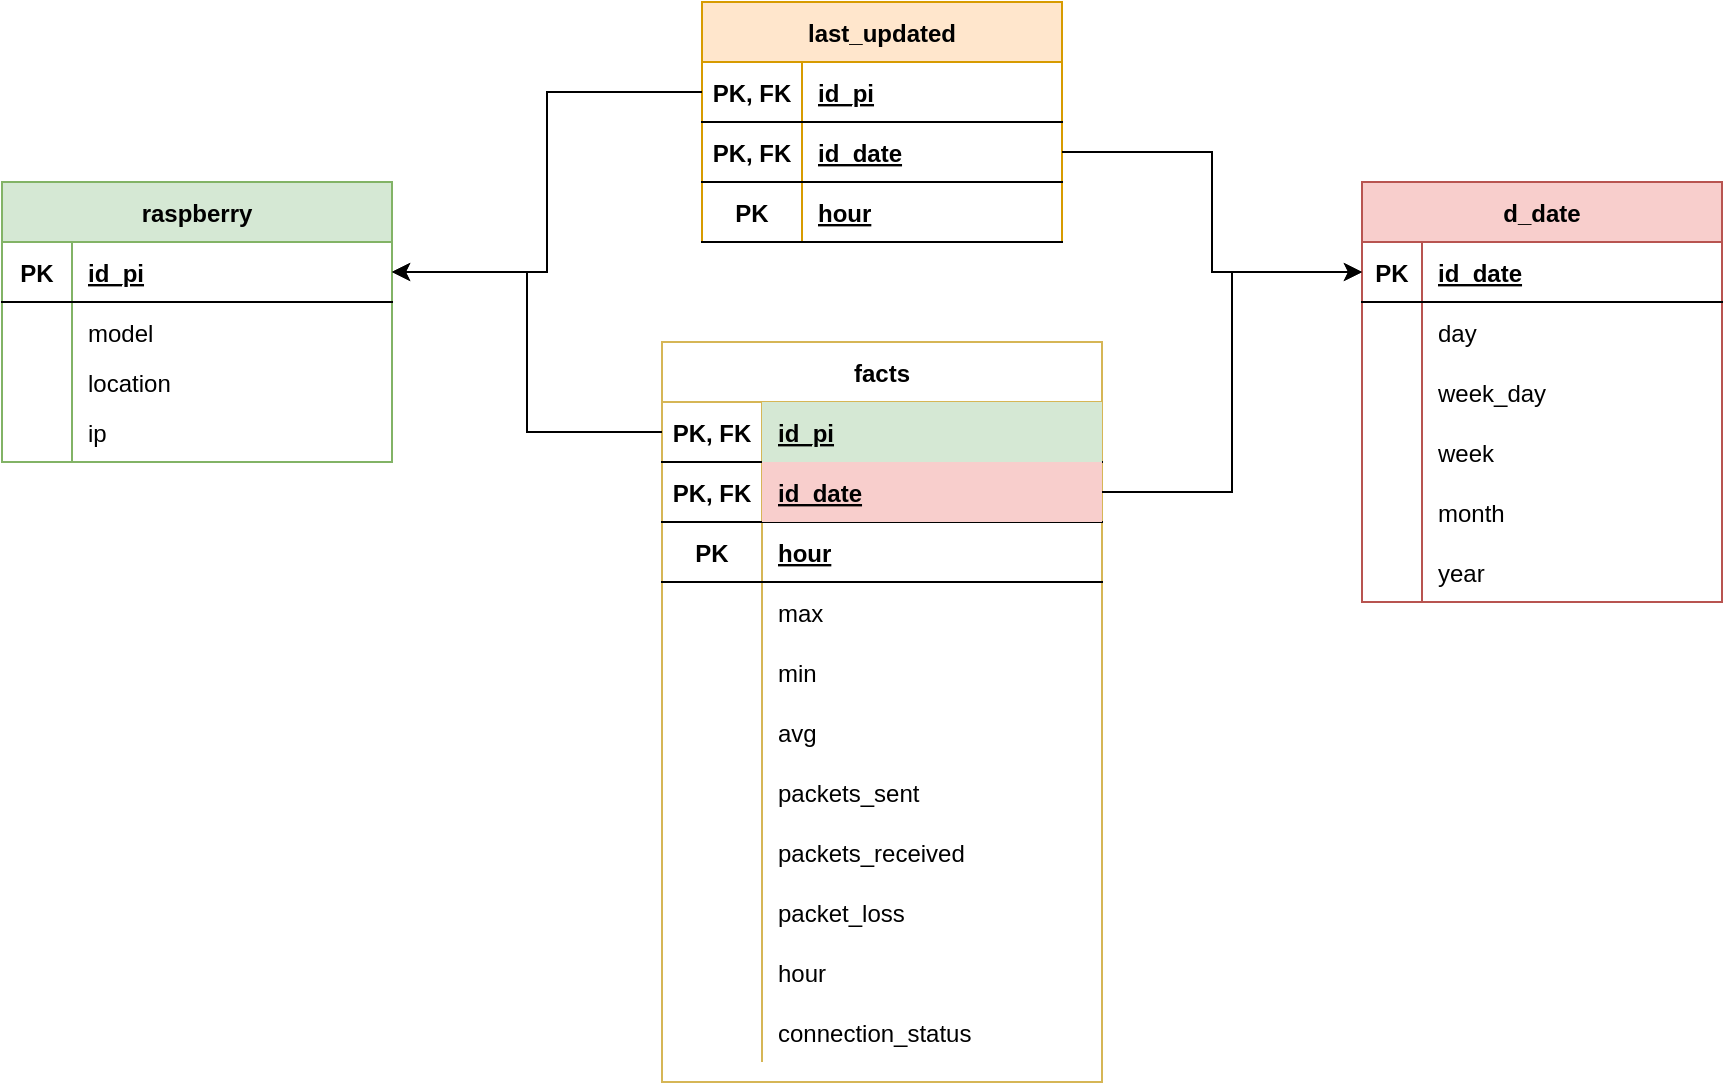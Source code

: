 <mxfile version="18.0.3" type="device"><diagram id="R2lEEEUBdFMjLlhIrx00" name="Page-1"><mxGraphModel dx="1426" dy="732" grid="1" gridSize="10" guides="1" tooltips="1" connect="1" arrows="1" fold="1" page="1" pageScale="1" pageWidth="850" pageHeight="1100" math="0" shadow="0" extFonts="Permanent Marker^https://fonts.googleapis.com/css?family=Permanent+Marker"><root><mxCell id="0"/><mxCell id="1" parent="0"/><mxCell id="W5BsoC2u279GHgvI1LLy-1" value="raspberry" style="shape=table;startSize=30;container=1;collapsible=1;childLayout=tableLayout;fixedRows=1;rowLines=0;fontStyle=1;align=center;resizeLast=1;fillColor=#d5e8d4;strokeColor=#82b366;" vertex="1" parent="1"><mxGeometry x="300" y="110" width="195" height="140" as="geometry"><mxRectangle x="420" y="270" width="90" height="30" as="alternateBounds"/></mxGeometry></mxCell><mxCell id="W5BsoC2u279GHgvI1LLy-2" value="" style="shape=tableRow;horizontal=0;startSize=0;swimlaneHead=0;swimlaneBody=0;fillColor=none;collapsible=0;dropTarget=0;points=[[0,0.5],[1,0.5]];portConstraint=eastwest;top=0;left=0;right=0;bottom=1;" vertex="1" parent="W5BsoC2u279GHgvI1LLy-1"><mxGeometry y="30" width="195" height="30" as="geometry"/></mxCell><mxCell id="W5BsoC2u279GHgvI1LLy-3" value="PK" style="shape=partialRectangle;connectable=0;fillColor=none;top=0;left=0;bottom=0;right=0;fontStyle=1;overflow=hidden;" vertex="1" parent="W5BsoC2u279GHgvI1LLy-2"><mxGeometry width="35" height="30" as="geometry"><mxRectangle width="35" height="30" as="alternateBounds"/></mxGeometry></mxCell><mxCell id="W5BsoC2u279GHgvI1LLy-4" value="id_pi" style="shape=partialRectangle;connectable=0;fillColor=none;top=0;left=0;bottom=0;right=0;align=left;spacingLeft=6;fontStyle=5;overflow=hidden;" vertex="1" parent="W5BsoC2u279GHgvI1LLy-2"><mxGeometry x="35" width="160" height="30" as="geometry"><mxRectangle width="160" height="30" as="alternateBounds"/></mxGeometry></mxCell><mxCell id="W5BsoC2u279GHgvI1LLy-5" value="" style="shape=tableRow;horizontal=0;startSize=0;swimlaneHead=0;swimlaneBody=0;fillColor=none;collapsible=0;dropTarget=0;points=[[0,0.5],[1,0.5]];portConstraint=eastwest;top=0;left=0;right=0;bottom=0;" vertex="1" parent="W5BsoC2u279GHgvI1LLy-1"><mxGeometry y="60" width="195" height="30" as="geometry"/></mxCell><mxCell id="W5BsoC2u279GHgvI1LLy-6" value="" style="shape=partialRectangle;connectable=0;fillColor=none;top=0;left=0;bottom=0;right=0;editable=1;overflow=hidden;" vertex="1" parent="W5BsoC2u279GHgvI1LLy-5"><mxGeometry width="35" height="30" as="geometry"><mxRectangle width="35" height="30" as="alternateBounds"/></mxGeometry></mxCell><mxCell id="W5BsoC2u279GHgvI1LLy-7" value="model" style="shape=partialRectangle;connectable=0;fillColor=none;top=0;left=0;bottom=0;right=0;align=left;spacingLeft=6;overflow=hidden;" vertex="1" parent="W5BsoC2u279GHgvI1LLy-5"><mxGeometry x="35" width="160" height="30" as="geometry"><mxRectangle width="160" height="30" as="alternateBounds"/></mxGeometry></mxCell><mxCell id="W5BsoC2u279GHgvI1LLy-8" value="" style="shape=tableRow;horizontal=0;startSize=0;swimlaneHead=0;swimlaneBody=0;fillColor=none;collapsible=0;dropTarget=0;points=[[0,0.5],[1,0.5]];portConstraint=eastwest;top=0;left=0;right=0;bottom=0;" vertex="1" parent="W5BsoC2u279GHgvI1LLy-1"><mxGeometry y="90" width="195" height="20" as="geometry"/></mxCell><mxCell id="W5BsoC2u279GHgvI1LLy-9" value="" style="shape=partialRectangle;connectable=0;fillColor=none;top=0;left=0;bottom=0;right=0;editable=1;overflow=hidden;" vertex="1" parent="W5BsoC2u279GHgvI1LLy-8"><mxGeometry width="35" height="20" as="geometry"><mxRectangle width="35" height="20" as="alternateBounds"/></mxGeometry></mxCell><mxCell id="W5BsoC2u279GHgvI1LLy-10" value="location" style="shape=partialRectangle;connectable=0;fillColor=none;top=0;left=0;bottom=0;right=0;align=left;spacingLeft=6;overflow=hidden;" vertex="1" parent="W5BsoC2u279GHgvI1LLy-8"><mxGeometry x="35" width="160" height="20" as="geometry"><mxRectangle width="160" height="20" as="alternateBounds"/></mxGeometry></mxCell><mxCell id="W5BsoC2u279GHgvI1LLy-74" value="" style="shape=tableRow;horizontal=0;startSize=0;swimlaneHead=0;swimlaneBody=0;fillColor=none;collapsible=0;dropTarget=0;points=[[0,0.5],[1,0.5]];portConstraint=eastwest;top=0;left=0;right=0;bottom=0;" vertex="1" parent="W5BsoC2u279GHgvI1LLy-1"><mxGeometry y="110" width="195" height="30" as="geometry"/></mxCell><mxCell id="W5BsoC2u279GHgvI1LLy-75" value="" style="shape=partialRectangle;connectable=0;fillColor=none;top=0;left=0;bottom=0;right=0;editable=1;overflow=hidden;" vertex="1" parent="W5BsoC2u279GHgvI1LLy-74"><mxGeometry width="35" height="30" as="geometry"><mxRectangle width="35" height="30" as="alternateBounds"/></mxGeometry></mxCell><mxCell id="W5BsoC2u279GHgvI1LLy-76" value="ip" style="shape=partialRectangle;connectable=0;fillColor=none;top=0;left=0;bottom=0;right=0;align=left;spacingLeft=6;overflow=hidden;" vertex="1" parent="W5BsoC2u279GHgvI1LLy-74"><mxGeometry x="35" width="160" height="30" as="geometry"><mxRectangle width="160" height="30" as="alternateBounds"/></mxGeometry></mxCell><mxCell id="W5BsoC2u279GHgvI1LLy-14" value="d_date" style="shape=table;startSize=30;container=1;collapsible=1;childLayout=tableLayout;fixedRows=1;rowLines=0;fontStyle=1;align=center;resizeLast=1;fillColor=#f8cecc;strokeColor=#b85450;shadow=0;rounded=0;sketch=0;" vertex="1" parent="1"><mxGeometry x="980" y="110" width="180" height="210" as="geometry"/></mxCell><mxCell id="W5BsoC2u279GHgvI1LLy-15" value="" style="shape=tableRow;horizontal=0;startSize=0;swimlaneHead=0;swimlaneBody=0;fillColor=none;collapsible=0;dropTarget=0;points=[[0,0.5],[1,0.5]];portConstraint=eastwest;top=0;left=0;right=0;bottom=1;" vertex="1" parent="W5BsoC2u279GHgvI1LLy-14"><mxGeometry y="30" width="180" height="30" as="geometry"/></mxCell><mxCell id="W5BsoC2u279GHgvI1LLy-16" value="PK" style="shape=partialRectangle;connectable=0;fillColor=none;top=0;left=0;bottom=0;right=0;fontStyle=1;overflow=hidden;" vertex="1" parent="W5BsoC2u279GHgvI1LLy-15"><mxGeometry width="30" height="30" as="geometry"><mxRectangle width="30" height="30" as="alternateBounds"/></mxGeometry></mxCell><mxCell id="W5BsoC2u279GHgvI1LLy-17" value="id_date" style="shape=partialRectangle;connectable=0;fillColor=none;top=0;left=0;bottom=0;right=0;align=left;spacingLeft=6;fontStyle=5;overflow=hidden;" vertex="1" parent="W5BsoC2u279GHgvI1LLy-15"><mxGeometry x="30" width="150" height="30" as="geometry"><mxRectangle width="150" height="30" as="alternateBounds"/></mxGeometry></mxCell><mxCell id="W5BsoC2u279GHgvI1LLy-18" value="" style="shape=tableRow;horizontal=0;startSize=0;swimlaneHead=0;swimlaneBody=0;fillColor=none;collapsible=0;dropTarget=0;points=[[0,0.5],[1,0.5]];portConstraint=eastwest;top=0;left=0;right=0;bottom=0;" vertex="1" parent="W5BsoC2u279GHgvI1LLy-14"><mxGeometry y="60" width="180" height="30" as="geometry"/></mxCell><mxCell id="W5BsoC2u279GHgvI1LLy-19" value="" style="shape=partialRectangle;connectable=0;fillColor=none;top=0;left=0;bottom=0;right=0;editable=1;overflow=hidden;" vertex="1" parent="W5BsoC2u279GHgvI1LLy-18"><mxGeometry width="30" height="30" as="geometry"><mxRectangle width="30" height="30" as="alternateBounds"/></mxGeometry></mxCell><mxCell id="W5BsoC2u279GHgvI1LLy-20" value="day" style="shape=partialRectangle;connectable=0;fillColor=none;top=0;left=0;bottom=0;right=0;align=left;spacingLeft=6;overflow=hidden;" vertex="1" parent="W5BsoC2u279GHgvI1LLy-18"><mxGeometry x="30" width="150" height="30" as="geometry"><mxRectangle width="150" height="30" as="alternateBounds"/></mxGeometry></mxCell><mxCell id="W5BsoC2u279GHgvI1LLy-21" value="" style="shape=tableRow;horizontal=0;startSize=0;swimlaneHead=0;swimlaneBody=0;fillColor=none;collapsible=0;dropTarget=0;points=[[0,0.5],[1,0.5]];portConstraint=eastwest;top=0;left=0;right=0;bottom=0;" vertex="1" parent="W5BsoC2u279GHgvI1LLy-14"><mxGeometry y="90" width="180" height="30" as="geometry"/></mxCell><mxCell id="W5BsoC2u279GHgvI1LLy-22" value="" style="shape=partialRectangle;connectable=0;fillColor=none;top=0;left=0;bottom=0;right=0;editable=1;overflow=hidden;" vertex="1" parent="W5BsoC2u279GHgvI1LLy-21"><mxGeometry width="30" height="30" as="geometry"><mxRectangle width="30" height="30" as="alternateBounds"/></mxGeometry></mxCell><mxCell id="W5BsoC2u279GHgvI1LLy-23" value="week_day" style="shape=partialRectangle;connectable=0;fillColor=none;top=0;left=0;bottom=0;right=0;align=left;spacingLeft=6;overflow=hidden;strokeColor=#d6b656;" vertex="1" parent="W5BsoC2u279GHgvI1LLy-21"><mxGeometry x="30" width="150" height="30" as="geometry"><mxRectangle width="150" height="30" as="alternateBounds"/></mxGeometry></mxCell><mxCell id="W5BsoC2u279GHgvI1LLy-24" value="" style="shape=tableRow;horizontal=0;startSize=0;swimlaneHead=0;swimlaneBody=0;fillColor=none;collapsible=0;dropTarget=0;points=[[0,0.5],[1,0.5]];portConstraint=eastwest;top=0;left=0;right=0;bottom=0;" vertex="1" parent="W5BsoC2u279GHgvI1LLy-14"><mxGeometry y="120" width="180" height="30" as="geometry"/></mxCell><mxCell id="W5BsoC2u279GHgvI1LLy-25" value="" style="shape=partialRectangle;connectable=0;fillColor=none;top=0;left=0;bottom=0;right=0;editable=1;overflow=hidden;" vertex="1" parent="W5BsoC2u279GHgvI1LLy-24"><mxGeometry width="30" height="30" as="geometry"><mxRectangle width="30" height="30" as="alternateBounds"/></mxGeometry></mxCell><mxCell id="W5BsoC2u279GHgvI1LLy-26" value="week" style="shape=partialRectangle;connectable=0;fillColor=none;top=0;left=0;bottom=0;right=0;align=left;spacingLeft=6;overflow=hidden;" vertex="1" parent="W5BsoC2u279GHgvI1LLy-24"><mxGeometry x="30" width="150" height="30" as="geometry"><mxRectangle width="150" height="30" as="alternateBounds"/></mxGeometry></mxCell><mxCell id="W5BsoC2u279GHgvI1LLy-27" value="" style="shape=tableRow;horizontal=0;startSize=0;swimlaneHead=0;swimlaneBody=0;fillColor=none;collapsible=0;dropTarget=0;points=[[0,0.5],[1,0.5]];portConstraint=eastwest;top=0;left=0;right=0;bottom=0;" vertex="1" parent="W5BsoC2u279GHgvI1LLy-14"><mxGeometry y="150" width="180" height="30" as="geometry"/></mxCell><mxCell id="W5BsoC2u279GHgvI1LLy-28" value="" style="shape=partialRectangle;connectable=0;fillColor=none;top=0;left=0;bottom=0;right=0;editable=1;overflow=hidden;" vertex="1" parent="W5BsoC2u279GHgvI1LLy-27"><mxGeometry width="30" height="30" as="geometry"><mxRectangle width="30" height="30" as="alternateBounds"/></mxGeometry></mxCell><mxCell id="W5BsoC2u279GHgvI1LLy-29" value="month" style="shape=partialRectangle;connectable=0;fillColor=none;top=0;left=0;bottom=0;right=0;align=left;spacingLeft=6;overflow=hidden;" vertex="1" parent="W5BsoC2u279GHgvI1LLy-27"><mxGeometry x="30" width="150" height="30" as="geometry"><mxRectangle width="150" height="30" as="alternateBounds"/></mxGeometry></mxCell><mxCell id="W5BsoC2u279GHgvI1LLy-30" value="" style="shape=tableRow;horizontal=0;startSize=0;swimlaneHead=0;swimlaneBody=0;fillColor=none;collapsible=0;dropTarget=0;points=[[0,0.5],[1,0.5]];portConstraint=eastwest;top=0;left=0;right=0;bottom=0;" vertex="1" parent="W5BsoC2u279GHgvI1LLy-14"><mxGeometry y="180" width="180" height="30" as="geometry"/></mxCell><mxCell id="W5BsoC2u279GHgvI1LLy-31" value="" style="shape=partialRectangle;connectable=0;fillColor=none;top=0;left=0;bottom=0;right=0;editable=1;overflow=hidden;" vertex="1" parent="W5BsoC2u279GHgvI1LLy-30"><mxGeometry width="30" height="30" as="geometry"><mxRectangle width="30" height="30" as="alternateBounds"/></mxGeometry></mxCell><mxCell id="W5BsoC2u279GHgvI1LLy-32" value="year" style="shape=partialRectangle;connectable=0;fillColor=none;top=0;left=0;bottom=0;right=0;align=left;spacingLeft=6;overflow=hidden;" vertex="1" parent="W5BsoC2u279GHgvI1LLy-30"><mxGeometry x="30" width="150" height="30" as="geometry"><mxRectangle width="150" height="30" as="alternateBounds"/></mxGeometry></mxCell><mxCell id="W5BsoC2u279GHgvI1LLy-33" value="facts" style="shape=table;startSize=30;container=1;collapsible=1;childLayout=tableLayout;fixedRows=1;rowLines=0;fontStyle=1;align=center;resizeLast=1;rounded=0;shadow=0;sketch=0;fillColor=none;strokeColor=#d6b656;" vertex="1" parent="1"><mxGeometry x="630" y="190" width="220" height="370" as="geometry"/></mxCell><mxCell id="W5BsoC2u279GHgvI1LLy-34" value="" style="shape=tableRow;horizontal=0;startSize=0;swimlaneHead=0;swimlaneBody=0;fillColor=none;collapsible=0;dropTarget=0;points=[[0,0.5],[1,0.5]];portConstraint=eastwest;top=0;left=0;right=0;bottom=1;rounded=0;shadow=0;sketch=0;" vertex="1" parent="W5BsoC2u279GHgvI1LLy-33"><mxGeometry y="30" width="220" height="30" as="geometry"/></mxCell><mxCell id="W5BsoC2u279GHgvI1LLy-35" value="PK, FK" style="shape=partialRectangle;connectable=0;fillColor=none;top=0;left=0;bottom=0;right=0;fontStyle=1;overflow=hidden;rounded=0;shadow=0;sketch=0;" vertex="1" parent="W5BsoC2u279GHgvI1LLy-34"><mxGeometry width="50" height="30" as="geometry"><mxRectangle width="50" height="30" as="alternateBounds"/></mxGeometry></mxCell><mxCell id="W5BsoC2u279GHgvI1LLy-36" value="id_pi" style="shape=partialRectangle;connectable=0;fillColor=#d5e8d4;top=0;left=0;bottom=0;right=0;align=left;spacingLeft=6;fontStyle=5;overflow=hidden;rounded=0;shadow=0;sketch=0;strokeColor=#82b366;" vertex="1" parent="W5BsoC2u279GHgvI1LLy-34"><mxGeometry x="50" width="170" height="30" as="geometry"><mxRectangle width="170" height="30" as="alternateBounds"/></mxGeometry></mxCell><mxCell id="W5BsoC2u279GHgvI1LLy-37" value="" style="shape=tableRow;horizontal=0;startSize=0;swimlaneHead=0;swimlaneBody=0;fillColor=none;collapsible=0;dropTarget=0;points=[[0,0.5],[1,0.5]];portConstraint=eastwest;top=0;left=0;right=0;bottom=1;rounded=0;shadow=0;sketch=0;" vertex="1" parent="W5BsoC2u279GHgvI1LLy-33"><mxGeometry y="60" width="220" height="30" as="geometry"/></mxCell><mxCell id="W5BsoC2u279GHgvI1LLy-38" value="PK, FK" style="shape=partialRectangle;connectable=0;fillColor=none;top=0;left=0;bottom=0;right=0;fontStyle=1;overflow=hidden;rounded=0;shadow=0;sketch=0;" vertex="1" parent="W5BsoC2u279GHgvI1LLy-37"><mxGeometry width="50" height="30" as="geometry"><mxRectangle width="50" height="30" as="alternateBounds"/></mxGeometry></mxCell><mxCell id="W5BsoC2u279GHgvI1LLy-39" value="id_date" style="shape=partialRectangle;connectable=0;fillColor=#f8cecc;top=0;left=0;bottom=0;right=0;align=left;spacingLeft=6;fontStyle=5;overflow=hidden;rounded=0;shadow=0;sketch=0;strokeColor=#b85450;" vertex="1" parent="W5BsoC2u279GHgvI1LLy-37"><mxGeometry x="50" width="170" height="30" as="geometry"><mxRectangle width="170" height="30" as="alternateBounds"/></mxGeometry></mxCell><mxCell id="W5BsoC2u279GHgvI1LLy-40" value="" style="shape=tableRow;horizontal=0;startSize=0;swimlaneHead=0;swimlaneBody=0;fillColor=none;collapsible=0;dropTarget=0;points=[[0,0.5],[1,0.5]];portConstraint=eastwest;top=0;left=0;right=0;bottom=1;rounded=0;shadow=0;sketch=0;" vertex="1" parent="W5BsoC2u279GHgvI1LLy-33"><mxGeometry y="90" width="220" height="30" as="geometry"/></mxCell><mxCell id="W5BsoC2u279GHgvI1LLy-41" value="PK" style="shape=partialRectangle;connectable=0;fillColor=none;top=0;left=0;bottom=0;right=0;fontStyle=1;overflow=hidden;rounded=0;shadow=0;sketch=0;" vertex="1" parent="W5BsoC2u279GHgvI1LLy-40"><mxGeometry width="50" height="30" as="geometry"><mxRectangle width="50" height="30" as="alternateBounds"/></mxGeometry></mxCell><mxCell id="W5BsoC2u279GHgvI1LLy-42" value="hour" style="shape=partialRectangle;connectable=0;fillColor=none;top=0;left=0;bottom=0;right=0;align=left;spacingLeft=6;fontStyle=5;overflow=hidden;rounded=0;shadow=0;sketch=0;" vertex="1" parent="W5BsoC2u279GHgvI1LLy-40"><mxGeometry x="50" width="170" height="30" as="geometry"><mxRectangle width="170" height="30" as="alternateBounds"/></mxGeometry></mxCell><mxCell id="W5BsoC2u279GHgvI1LLy-43" value="" style="shape=tableRow;horizontal=0;startSize=0;swimlaneHead=0;swimlaneBody=0;fillColor=none;collapsible=0;dropTarget=0;points=[[0,0.5],[1,0.5]];portConstraint=eastwest;top=0;left=0;right=0;bottom=0;rounded=0;shadow=0;sketch=0;" vertex="1" parent="W5BsoC2u279GHgvI1LLy-33"><mxGeometry y="120" width="220" height="30" as="geometry"/></mxCell><mxCell id="W5BsoC2u279GHgvI1LLy-44" value="" style="shape=partialRectangle;connectable=0;fillColor=none;top=0;left=0;bottom=0;right=0;editable=1;overflow=hidden;rounded=0;shadow=0;sketch=0;" vertex="1" parent="W5BsoC2u279GHgvI1LLy-43"><mxGeometry width="50" height="30" as="geometry"><mxRectangle width="50" height="30" as="alternateBounds"/></mxGeometry></mxCell><mxCell id="W5BsoC2u279GHgvI1LLy-45" value="max" style="shape=partialRectangle;connectable=0;fillColor=none;top=0;left=0;bottom=0;right=0;align=left;spacingLeft=6;overflow=hidden;rounded=0;shadow=0;sketch=0;" vertex="1" parent="W5BsoC2u279GHgvI1LLy-43"><mxGeometry x="50" width="170" height="30" as="geometry"><mxRectangle width="170" height="30" as="alternateBounds"/></mxGeometry></mxCell><mxCell id="W5BsoC2u279GHgvI1LLy-46" value="" style="shape=tableRow;horizontal=0;startSize=0;swimlaneHead=0;swimlaneBody=0;fillColor=none;collapsible=0;dropTarget=0;points=[[0,0.5],[1,0.5]];portConstraint=eastwest;top=0;left=0;right=0;bottom=0;rounded=0;shadow=0;sketch=0;" vertex="1" parent="W5BsoC2u279GHgvI1LLy-33"><mxGeometry y="150" width="220" height="30" as="geometry"/></mxCell><mxCell id="W5BsoC2u279GHgvI1LLy-47" value="" style="shape=partialRectangle;connectable=0;fillColor=none;top=0;left=0;bottom=0;right=0;editable=1;overflow=hidden;rounded=0;shadow=0;sketch=0;" vertex="1" parent="W5BsoC2u279GHgvI1LLy-46"><mxGeometry width="50" height="30" as="geometry"><mxRectangle width="50" height="30" as="alternateBounds"/></mxGeometry></mxCell><mxCell id="W5BsoC2u279GHgvI1LLy-48" value="min" style="shape=partialRectangle;connectable=0;fillColor=none;top=0;left=0;bottom=0;right=0;align=left;spacingLeft=6;overflow=hidden;rounded=0;shadow=0;sketch=0;" vertex="1" parent="W5BsoC2u279GHgvI1LLy-46"><mxGeometry x="50" width="170" height="30" as="geometry"><mxRectangle width="170" height="30" as="alternateBounds"/></mxGeometry></mxCell><mxCell id="W5BsoC2u279GHgvI1LLy-49" value="" style="shape=tableRow;horizontal=0;startSize=0;swimlaneHead=0;swimlaneBody=0;fillColor=none;collapsible=0;dropTarget=0;points=[[0,0.5],[1,0.5]];portConstraint=eastwest;top=0;left=0;right=0;bottom=0;rounded=0;shadow=0;sketch=0;" vertex="1" parent="W5BsoC2u279GHgvI1LLy-33"><mxGeometry y="180" width="220" height="30" as="geometry"/></mxCell><mxCell id="W5BsoC2u279GHgvI1LLy-50" value="" style="shape=partialRectangle;connectable=0;fillColor=none;top=0;left=0;bottom=0;right=0;editable=1;overflow=hidden;rounded=0;shadow=0;sketch=0;" vertex="1" parent="W5BsoC2u279GHgvI1LLy-49"><mxGeometry width="50" height="30" as="geometry"><mxRectangle width="50" height="30" as="alternateBounds"/></mxGeometry></mxCell><mxCell id="W5BsoC2u279GHgvI1LLy-51" value="avg" style="shape=partialRectangle;connectable=0;fillColor=none;top=0;left=0;bottom=0;right=0;align=left;spacingLeft=6;overflow=hidden;rounded=0;shadow=0;sketch=0;" vertex="1" parent="W5BsoC2u279GHgvI1LLy-49"><mxGeometry x="50" width="170" height="30" as="geometry"><mxRectangle width="170" height="30" as="alternateBounds"/></mxGeometry></mxCell><mxCell id="W5BsoC2u279GHgvI1LLy-77" value="" style="shape=tableRow;horizontal=0;startSize=0;swimlaneHead=0;swimlaneBody=0;fillColor=none;collapsible=0;dropTarget=0;points=[[0,0.5],[1,0.5]];portConstraint=eastwest;top=0;left=0;right=0;bottom=0;" vertex="1" parent="W5BsoC2u279GHgvI1LLy-33"><mxGeometry y="210" width="220" height="30" as="geometry"/></mxCell><mxCell id="W5BsoC2u279GHgvI1LLy-78" value="" style="shape=partialRectangle;connectable=0;fillColor=none;top=0;left=0;bottom=0;right=0;editable=1;overflow=hidden;" vertex="1" parent="W5BsoC2u279GHgvI1LLy-77"><mxGeometry width="50" height="30" as="geometry"><mxRectangle width="50" height="30" as="alternateBounds"/></mxGeometry></mxCell><mxCell id="W5BsoC2u279GHgvI1LLy-79" value="packets_sent" style="shape=partialRectangle;connectable=0;fillColor=none;top=0;left=0;bottom=0;right=0;align=left;spacingLeft=6;overflow=hidden;" vertex="1" parent="W5BsoC2u279GHgvI1LLy-77"><mxGeometry x="50" width="170" height="30" as="geometry"><mxRectangle width="170" height="30" as="alternateBounds"/></mxGeometry></mxCell><mxCell id="W5BsoC2u279GHgvI1LLy-81" value="" style="shape=tableRow;horizontal=0;startSize=0;swimlaneHead=0;swimlaneBody=0;fillColor=none;collapsible=0;dropTarget=0;points=[[0,0.5],[1,0.5]];portConstraint=eastwest;top=0;left=0;right=0;bottom=0;" vertex="1" parent="W5BsoC2u279GHgvI1LLy-33"><mxGeometry y="240" width="220" height="30" as="geometry"/></mxCell><mxCell id="W5BsoC2u279GHgvI1LLy-82" value="" style="shape=partialRectangle;connectable=0;fillColor=none;top=0;left=0;bottom=0;right=0;editable=1;overflow=hidden;" vertex="1" parent="W5BsoC2u279GHgvI1LLy-81"><mxGeometry width="50" height="30" as="geometry"><mxRectangle width="50" height="30" as="alternateBounds"/></mxGeometry></mxCell><mxCell id="W5BsoC2u279GHgvI1LLy-83" value="packets_received" style="shape=partialRectangle;connectable=0;fillColor=none;top=0;left=0;bottom=0;right=0;align=left;spacingLeft=6;overflow=hidden;" vertex="1" parent="W5BsoC2u279GHgvI1LLy-81"><mxGeometry x="50" width="170" height="30" as="geometry"><mxRectangle width="170" height="30" as="alternateBounds"/></mxGeometry></mxCell><mxCell id="W5BsoC2u279GHgvI1LLy-84" value="" style="shape=tableRow;horizontal=0;startSize=0;swimlaneHead=0;swimlaneBody=0;fillColor=none;collapsible=0;dropTarget=0;points=[[0,0.5],[1,0.5]];portConstraint=eastwest;top=0;left=0;right=0;bottom=0;" vertex="1" parent="W5BsoC2u279GHgvI1LLy-33"><mxGeometry y="270" width="220" height="30" as="geometry"/></mxCell><mxCell id="W5BsoC2u279GHgvI1LLy-85" value="" style="shape=partialRectangle;connectable=0;fillColor=none;top=0;left=0;bottom=0;right=0;editable=1;overflow=hidden;" vertex="1" parent="W5BsoC2u279GHgvI1LLy-84"><mxGeometry width="50" height="30" as="geometry"><mxRectangle width="50" height="30" as="alternateBounds"/></mxGeometry></mxCell><mxCell id="W5BsoC2u279GHgvI1LLy-86" value="packet_loss" style="shape=partialRectangle;connectable=0;fillColor=none;top=0;left=0;bottom=0;right=0;align=left;spacingLeft=6;overflow=hidden;" vertex="1" parent="W5BsoC2u279GHgvI1LLy-84"><mxGeometry x="50" width="170" height="30" as="geometry"><mxRectangle width="170" height="30" as="alternateBounds"/></mxGeometry></mxCell><mxCell id="W5BsoC2u279GHgvI1LLy-87" value="" style="shape=tableRow;horizontal=0;startSize=0;swimlaneHead=0;swimlaneBody=0;fillColor=none;collapsible=0;dropTarget=0;points=[[0,0.5],[1,0.5]];portConstraint=eastwest;top=0;left=0;right=0;bottom=0;" vertex="1" parent="W5BsoC2u279GHgvI1LLy-33"><mxGeometry y="300" width="220" height="30" as="geometry"/></mxCell><mxCell id="W5BsoC2u279GHgvI1LLy-88" value="" style="shape=partialRectangle;connectable=0;fillColor=none;top=0;left=0;bottom=0;right=0;editable=1;overflow=hidden;" vertex="1" parent="W5BsoC2u279GHgvI1LLy-87"><mxGeometry width="50" height="30" as="geometry"><mxRectangle width="50" height="30" as="alternateBounds"/></mxGeometry></mxCell><mxCell id="W5BsoC2u279GHgvI1LLy-89" value="hour" style="shape=partialRectangle;connectable=0;fillColor=none;top=0;left=0;bottom=0;right=0;align=left;spacingLeft=6;overflow=hidden;" vertex="1" parent="W5BsoC2u279GHgvI1LLy-87"><mxGeometry x="50" width="170" height="30" as="geometry"><mxRectangle width="170" height="30" as="alternateBounds"/></mxGeometry></mxCell><mxCell id="W5BsoC2u279GHgvI1LLy-90" value="" style="shape=tableRow;horizontal=0;startSize=0;swimlaneHead=0;swimlaneBody=0;fillColor=none;collapsible=0;dropTarget=0;points=[[0,0.5],[1,0.5]];portConstraint=eastwest;top=0;left=0;right=0;bottom=0;" vertex="1" parent="W5BsoC2u279GHgvI1LLy-33"><mxGeometry y="330" width="220" height="30" as="geometry"/></mxCell><mxCell id="W5BsoC2u279GHgvI1LLy-91" value="" style="shape=partialRectangle;connectable=0;fillColor=none;top=0;left=0;bottom=0;right=0;editable=1;overflow=hidden;" vertex="1" parent="W5BsoC2u279GHgvI1LLy-90"><mxGeometry width="50" height="30" as="geometry"><mxRectangle width="50" height="30" as="alternateBounds"/></mxGeometry></mxCell><mxCell id="W5BsoC2u279GHgvI1LLy-92" value="connection_status" style="shape=partialRectangle;connectable=0;fillColor=none;top=0;left=0;bottom=0;right=0;align=left;spacingLeft=6;overflow=hidden;" vertex="1" parent="W5BsoC2u279GHgvI1LLy-90"><mxGeometry x="50" width="170" height="30" as="geometry"><mxRectangle width="170" height="30" as="alternateBounds"/></mxGeometry></mxCell><mxCell id="W5BsoC2u279GHgvI1LLy-52" style="edgeStyle=orthogonalEdgeStyle;rounded=0;orthogonalLoop=1;jettySize=auto;html=1;exitX=0;exitY=0.5;exitDx=0;exitDy=0;entryX=1;entryY=0.5;entryDx=0;entryDy=0;" edge="1" parent="1" source="W5BsoC2u279GHgvI1LLy-34" target="W5BsoC2u279GHgvI1LLy-2"><mxGeometry relative="1" as="geometry"/></mxCell><mxCell id="W5BsoC2u279GHgvI1LLy-53" style="edgeStyle=orthogonalEdgeStyle;rounded=0;orthogonalLoop=1;jettySize=auto;html=1;exitX=1;exitY=0.5;exitDx=0;exitDy=0;entryX=0;entryY=0.5;entryDx=0;entryDy=0;" edge="1" parent="1" source="W5BsoC2u279GHgvI1LLy-37" target="W5BsoC2u279GHgvI1LLy-15"><mxGeometry relative="1" as="geometry"/></mxCell><mxCell id="W5BsoC2u279GHgvI1LLy-109" value="last_updated" style="shape=table;startSize=30;container=1;collapsible=1;childLayout=tableLayout;fixedRows=1;rowLines=0;fontStyle=1;align=center;resizeLast=0;strokeColor=#d79b00;columnLines=1;resizeLastRow=0;fillColor=#ffe6cc;" vertex="1" parent="1"><mxGeometry x="650" y="20" width="180" height="120" as="geometry"/></mxCell><mxCell id="W5BsoC2u279GHgvI1LLy-110" value="" style="shape=tableRow;horizontal=0;startSize=0;swimlaneHead=0;swimlaneBody=0;fillColor=none;collapsible=0;dropTarget=0;points=[[0,0.5],[1,0.5]];portConstraint=eastwest;top=0;left=0;right=0;bottom=1;strokeColor=default;" vertex="1" parent="W5BsoC2u279GHgvI1LLy-109"><mxGeometry y="30" width="180" height="30" as="geometry"/></mxCell><mxCell id="W5BsoC2u279GHgvI1LLy-111" value="PK, FK" style="shape=partialRectangle;connectable=0;fillColor=none;top=0;left=0;bottom=0;right=0;fontStyle=1;overflow=hidden;strokeColor=default;" vertex="1" parent="W5BsoC2u279GHgvI1LLy-110"><mxGeometry width="50" height="30" as="geometry"><mxRectangle width="50" height="30" as="alternateBounds"/></mxGeometry></mxCell><mxCell id="W5BsoC2u279GHgvI1LLy-112" value="id_pi" style="shape=partialRectangle;connectable=0;fillColor=none;top=0;left=0;bottom=0;right=0;align=left;spacingLeft=6;fontStyle=5;overflow=hidden;strokeColor=default;" vertex="1" parent="W5BsoC2u279GHgvI1LLy-110"><mxGeometry x="50" width="130" height="30" as="geometry"><mxRectangle width="130" height="30" as="alternateBounds"/></mxGeometry></mxCell><mxCell id="W5BsoC2u279GHgvI1LLy-122" value="" style="shape=tableRow;horizontal=0;startSize=0;swimlaneHead=0;swimlaneBody=0;fillColor=none;collapsible=0;dropTarget=0;points=[[0,0.5],[1,0.5]];portConstraint=eastwest;top=0;left=0;right=0;bottom=1;strokeColor=default;" vertex="1" parent="W5BsoC2u279GHgvI1LLy-109"><mxGeometry y="60" width="180" height="30" as="geometry"/></mxCell><mxCell id="W5BsoC2u279GHgvI1LLy-123" value="PK, FK" style="shape=partialRectangle;connectable=0;fillColor=none;top=0;left=0;bottom=0;right=0;fontStyle=1;overflow=hidden;strokeColor=default;" vertex="1" parent="W5BsoC2u279GHgvI1LLy-122"><mxGeometry width="50" height="30" as="geometry"><mxRectangle width="50" height="30" as="alternateBounds"/></mxGeometry></mxCell><mxCell id="W5BsoC2u279GHgvI1LLy-124" value="id_date" style="shape=partialRectangle;connectable=0;fillColor=none;top=0;left=0;bottom=0;right=0;align=left;spacingLeft=6;fontStyle=5;overflow=hidden;strokeColor=default;" vertex="1" parent="W5BsoC2u279GHgvI1LLy-122"><mxGeometry x="50" width="130" height="30" as="geometry"><mxRectangle width="130" height="30" as="alternateBounds"/></mxGeometry></mxCell><mxCell id="W5BsoC2u279GHgvI1LLy-125" value="" style="shape=tableRow;horizontal=0;startSize=0;swimlaneHead=0;swimlaneBody=0;fillColor=none;collapsible=0;dropTarget=0;points=[[0,0.5],[1,0.5]];portConstraint=eastwest;top=0;left=0;right=0;bottom=1;strokeColor=default;" vertex="1" parent="W5BsoC2u279GHgvI1LLy-109"><mxGeometry y="90" width="180" height="30" as="geometry"/></mxCell><mxCell id="W5BsoC2u279GHgvI1LLy-126" value="PK" style="shape=partialRectangle;connectable=0;fillColor=none;top=0;left=0;bottom=0;right=0;fontStyle=1;overflow=hidden;strokeColor=default;" vertex="1" parent="W5BsoC2u279GHgvI1LLy-125"><mxGeometry width="50" height="30" as="geometry"><mxRectangle width="50" height="30" as="alternateBounds"/></mxGeometry></mxCell><mxCell id="W5BsoC2u279GHgvI1LLy-127" value="hour" style="shape=partialRectangle;connectable=0;fillColor=none;top=0;left=0;bottom=0;right=0;align=left;spacingLeft=6;fontStyle=5;overflow=hidden;strokeColor=default;" vertex="1" parent="W5BsoC2u279GHgvI1LLy-125"><mxGeometry x="50" width="130" height="30" as="geometry"><mxRectangle width="130" height="30" as="alternateBounds"/></mxGeometry></mxCell><mxCell id="W5BsoC2u279GHgvI1LLy-128" style="edgeStyle=orthogonalEdgeStyle;rounded=0;orthogonalLoop=1;jettySize=auto;html=1;exitX=0;exitY=0.5;exitDx=0;exitDy=0;entryX=1;entryY=0.5;entryDx=0;entryDy=0;" edge="1" parent="1" source="W5BsoC2u279GHgvI1LLy-110" target="W5BsoC2u279GHgvI1LLy-2"><mxGeometry relative="1" as="geometry"/></mxCell><mxCell id="W5BsoC2u279GHgvI1LLy-129" style="edgeStyle=orthogonalEdgeStyle;rounded=0;orthogonalLoop=1;jettySize=auto;html=1;exitX=1;exitY=0.5;exitDx=0;exitDy=0;entryX=0;entryY=0.5;entryDx=0;entryDy=0;" edge="1" parent="1" source="W5BsoC2u279GHgvI1LLy-122" target="W5BsoC2u279GHgvI1LLy-15"><mxGeometry relative="1" as="geometry"/></mxCell></root></mxGraphModel></diagram></mxfile>